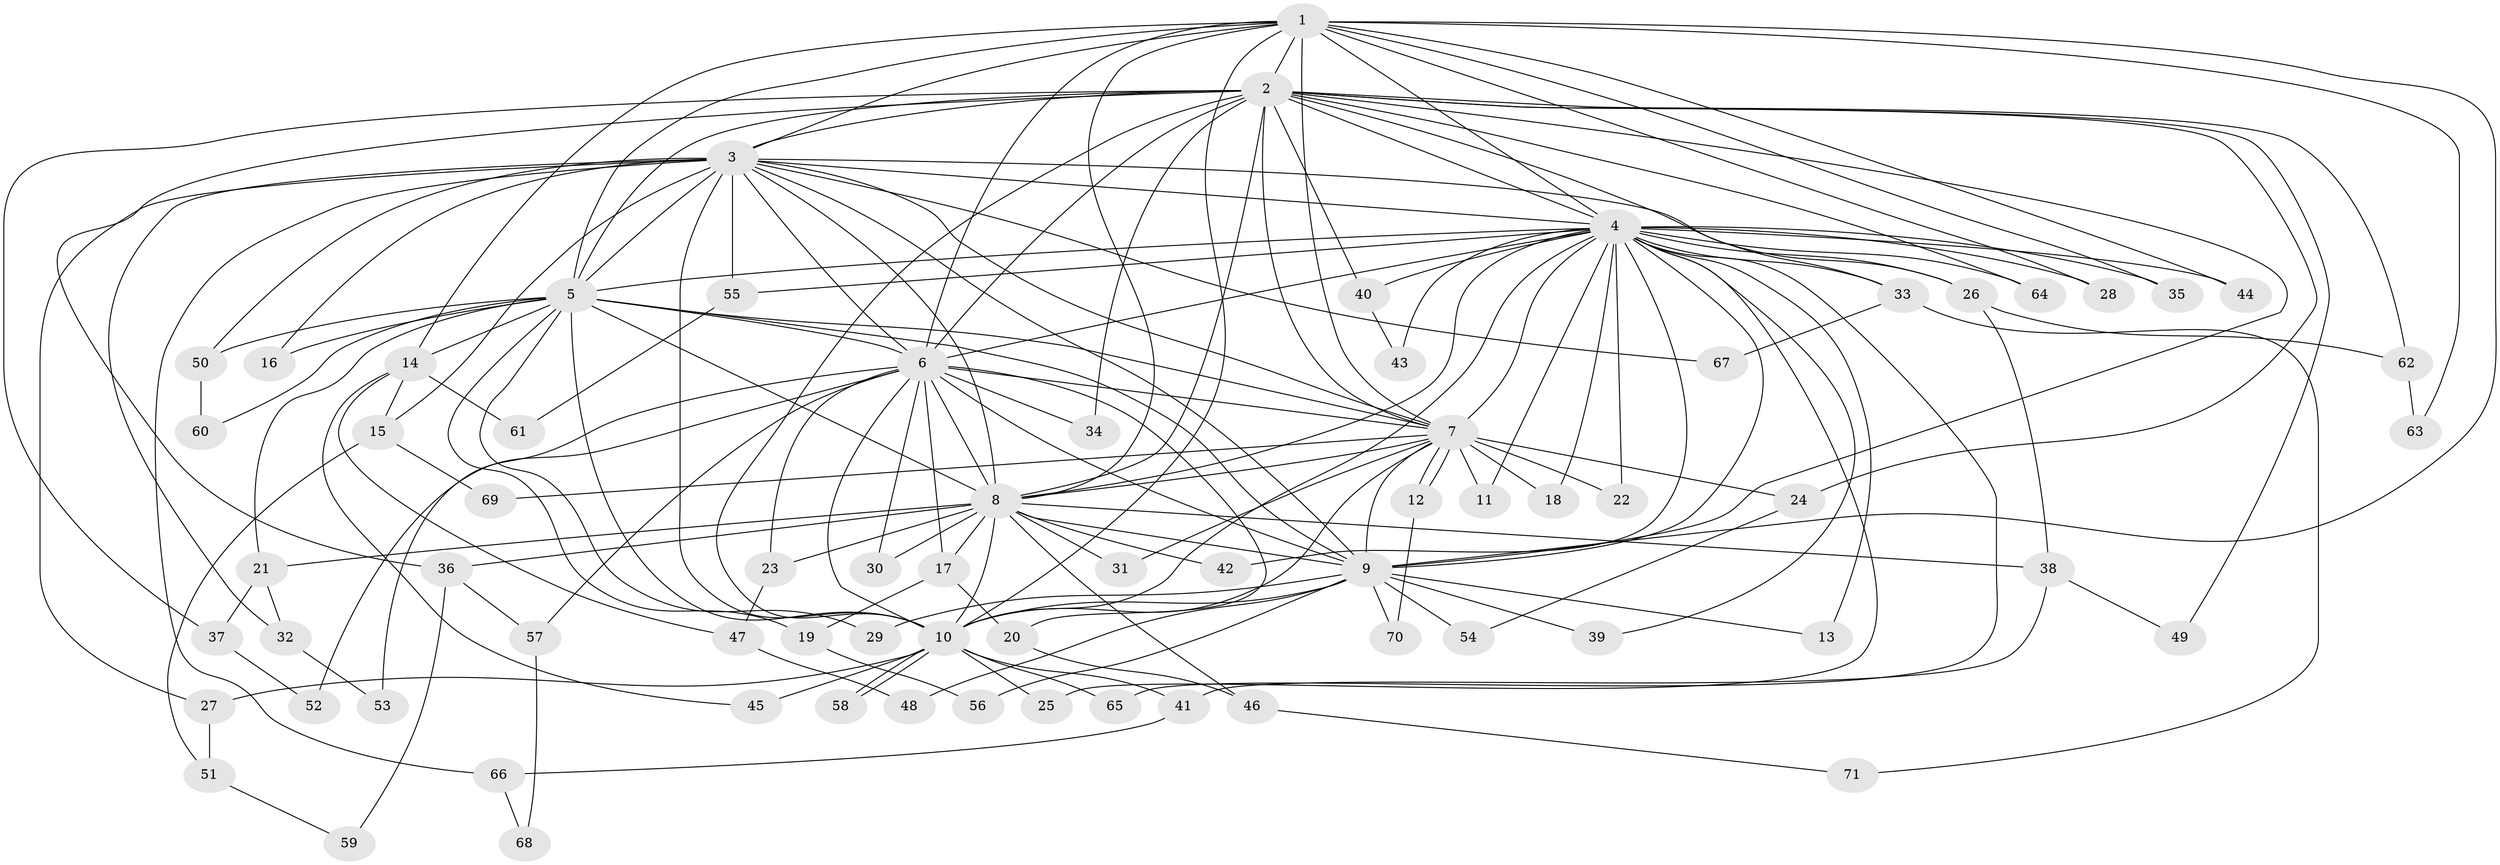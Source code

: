 // Generated by graph-tools (version 1.1) at 2025/13/03/09/25 04:13:51]
// undirected, 71 vertices, 167 edges
graph export_dot {
graph [start="1"]
  node [color=gray90,style=filled];
  1;
  2;
  3;
  4;
  5;
  6;
  7;
  8;
  9;
  10;
  11;
  12;
  13;
  14;
  15;
  16;
  17;
  18;
  19;
  20;
  21;
  22;
  23;
  24;
  25;
  26;
  27;
  28;
  29;
  30;
  31;
  32;
  33;
  34;
  35;
  36;
  37;
  38;
  39;
  40;
  41;
  42;
  43;
  44;
  45;
  46;
  47;
  48;
  49;
  50;
  51;
  52;
  53;
  54;
  55;
  56;
  57;
  58;
  59;
  60;
  61;
  62;
  63;
  64;
  65;
  66;
  67;
  68;
  69;
  70;
  71;
  1 -- 2;
  1 -- 3;
  1 -- 4;
  1 -- 5;
  1 -- 6;
  1 -- 7;
  1 -- 8;
  1 -- 9;
  1 -- 10;
  1 -- 14;
  1 -- 28;
  1 -- 35;
  1 -- 44;
  1 -- 63;
  2 -- 3;
  2 -- 4;
  2 -- 5;
  2 -- 6;
  2 -- 7;
  2 -- 8;
  2 -- 9;
  2 -- 10;
  2 -- 24;
  2 -- 33;
  2 -- 34;
  2 -- 36;
  2 -- 37;
  2 -- 40;
  2 -- 49;
  2 -- 62;
  2 -- 64;
  3 -- 4;
  3 -- 5;
  3 -- 6;
  3 -- 7;
  3 -- 8;
  3 -- 9;
  3 -- 10;
  3 -- 15;
  3 -- 16;
  3 -- 26;
  3 -- 27;
  3 -- 32;
  3 -- 50;
  3 -- 55;
  3 -- 66;
  3 -- 67;
  4 -- 5;
  4 -- 6;
  4 -- 7;
  4 -- 8;
  4 -- 9;
  4 -- 10;
  4 -- 11;
  4 -- 13;
  4 -- 18;
  4 -- 22;
  4 -- 25;
  4 -- 26;
  4 -- 28;
  4 -- 33;
  4 -- 35;
  4 -- 39;
  4 -- 40;
  4 -- 42;
  4 -- 43;
  4 -- 44;
  4 -- 55;
  4 -- 64;
  4 -- 65;
  5 -- 6;
  5 -- 7;
  5 -- 8;
  5 -- 9;
  5 -- 10;
  5 -- 14;
  5 -- 16;
  5 -- 19;
  5 -- 21;
  5 -- 29;
  5 -- 50;
  5 -- 60;
  6 -- 7;
  6 -- 8;
  6 -- 9;
  6 -- 10;
  6 -- 17;
  6 -- 20;
  6 -- 23;
  6 -- 30;
  6 -- 34;
  6 -- 52;
  6 -- 53;
  6 -- 57;
  7 -- 8;
  7 -- 9;
  7 -- 10;
  7 -- 11;
  7 -- 12;
  7 -- 12;
  7 -- 18;
  7 -- 22;
  7 -- 24;
  7 -- 31;
  7 -- 69;
  8 -- 9;
  8 -- 10;
  8 -- 17;
  8 -- 21;
  8 -- 23;
  8 -- 30;
  8 -- 31;
  8 -- 36;
  8 -- 38;
  8 -- 42;
  8 -- 46;
  9 -- 10;
  9 -- 13;
  9 -- 29;
  9 -- 39;
  9 -- 48;
  9 -- 54;
  9 -- 56;
  9 -- 70;
  10 -- 25;
  10 -- 27;
  10 -- 41;
  10 -- 45;
  10 -- 58;
  10 -- 58;
  10 -- 65;
  12 -- 70;
  14 -- 15;
  14 -- 45;
  14 -- 47;
  14 -- 61;
  15 -- 51;
  15 -- 69;
  17 -- 19;
  17 -- 20;
  19 -- 56;
  20 -- 46;
  21 -- 32;
  21 -- 37;
  23 -- 47;
  24 -- 54;
  26 -- 38;
  26 -- 62;
  27 -- 51;
  32 -- 53;
  33 -- 67;
  33 -- 71;
  36 -- 57;
  36 -- 59;
  37 -- 52;
  38 -- 41;
  38 -- 49;
  40 -- 43;
  41 -- 66;
  46 -- 71;
  47 -- 48;
  50 -- 60;
  51 -- 59;
  55 -- 61;
  57 -- 68;
  62 -- 63;
  66 -- 68;
}
